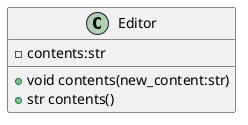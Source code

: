 @startuml
'https://plantuml.com/class-diagram

class Editor{
    -contents:str
    +void contents(new_content:str)
    +str contents()
}


@enduml